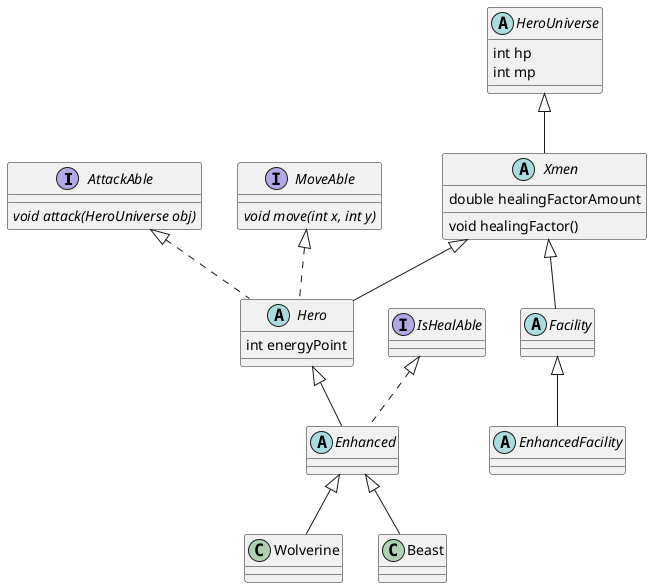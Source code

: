 @startuml
interface AttackAble {
{abstract} void attack(HeroUniverse obj)
}
interface MoveAble{
{abstract} void move(int x, int y)
}
interface IsHealAble{}
abstract class HeroUniverse{
int hp
int mp
}

abstract class Xmen extends HeroUniverse {
double healingFactorAmount
void healingFactor()
}

abstract class Hero extends Xmen implements AttackAble, MoveAble {
int energyPoint
}


abstract class Enhanced extends Hero implements IsHealAble {

}


abstract class Facility extends Xmen {
}

abstract class EnhancedFacility extends Facility {
}

class Wolverine extends Enhanced {
}
class Beast extends Enhanced {
}
@enduml
